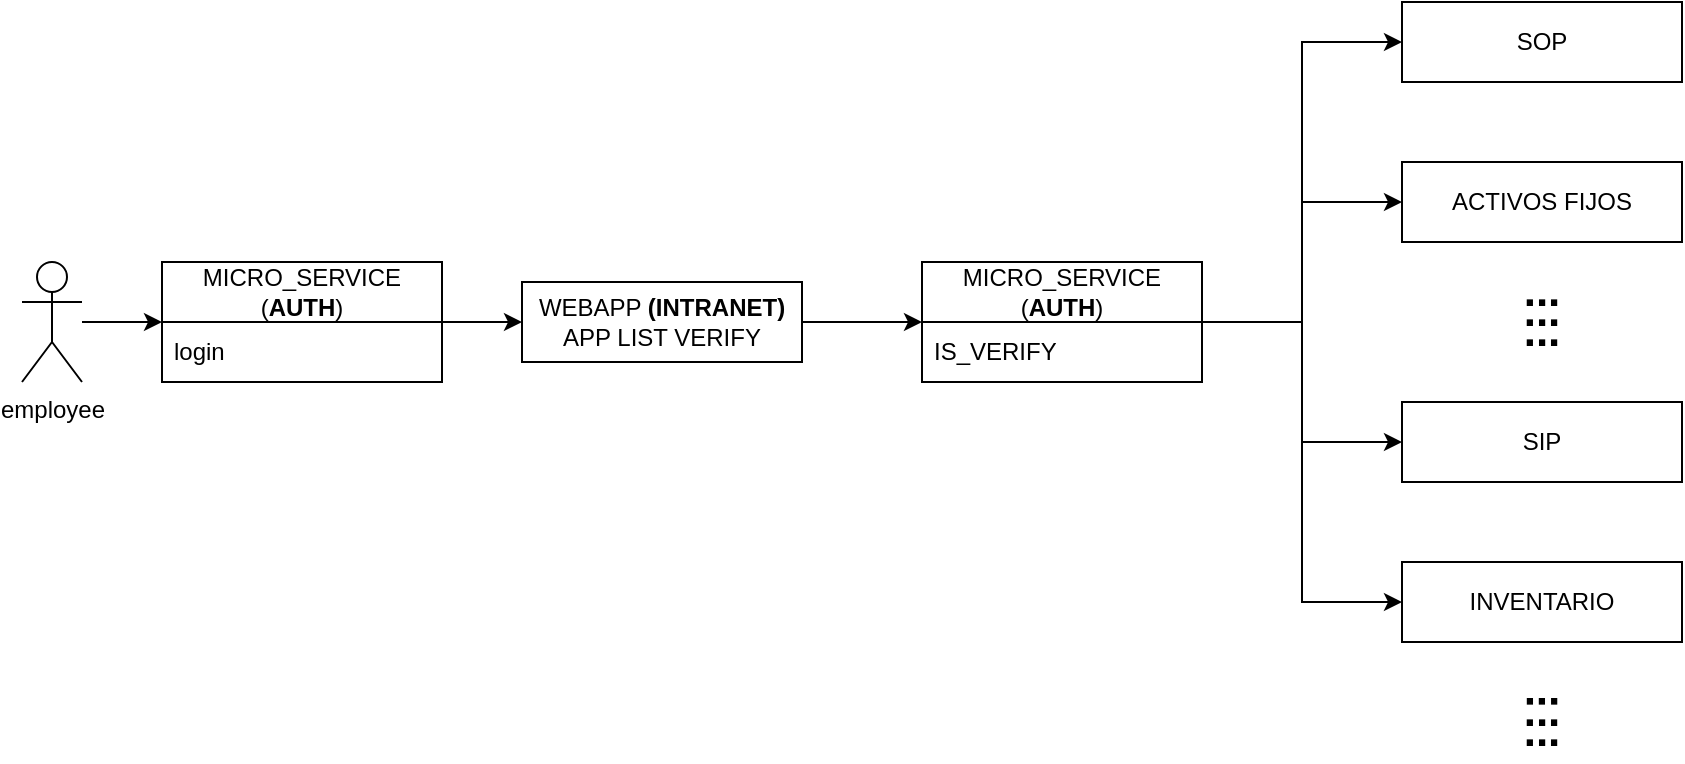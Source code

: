 <mxfile version="24.7.1" type="github">
  <diagram name="Página-1" id="C7X5s_TXmx7Cuf1yzMR7">
    <mxGraphModel dx="954" dy="602" grid="1" gridSize="10" guides="1" tooltips="1" connect="1" arrows="1" fold="1" page="1" pageScale="1" pageWidth="827" pageHeight="1169" math="0" shadow="0">
      <root>
        <mxCell id="0" />
        <mxCell id="1" parent="0" />
        <mxCell id="iApLHhu2YTyOyPPZ7fJf-6" style="edgeStyle=orthogonalEdgeStyle;rounded=0;orthogonalLoop=1;jettySize=auto;html=1;" edge="1" parent="1" source="iApLHhu2YTyOyPPZ7fJf-2" target="iApLHhu2YTyOyPPZ7fJf-8">
          <mxGeometry relative="1" as="geometry">
            <mxPoint x="240" y="230" as="targetPoint" />
          </mxGeometry>
        </mxCell>
        <mxCell id="iApLHhu2YTyOyPPZ7fJf-2" value="employee" style="shape=umlActor;verticalLabelPosition=bottom;verticalAlign=top;html=1;outlineConnect=0;" vertex="1" parent="1">
          <mxGeometry x="80" y="210" width="30" height="60" as="geometry" />
        </mxCell>
        <mxCell id="iApLHhu2YTyOyPPZ7fJf-13" style="edgeStyle=orthogonalEdgeStyle;rounded=0;orthogonalLoop=1;jettySize=auto;html=1;entryX=0;entryY=0.5;entryDx=0;entryDy=0;" edge="1" parent="1" source="iApLHhu2YTyOyPPZ7fJf-8" target="iApLHhu2YTyOyPPZ7fJf-12">
          <mxGeometry relative="1" as="geometry" />
        </mxCell>
        <mxCell id="iApLHhu2YTyOyPPZ7fJf-8" value="MICRO_SERVICE (&lt;b&gt;AUTH&lt;/b&gt;)" style="swimlane;fontStyle=0;childLayout=stackLayout;horizontal=1;startSize=30;horizontalStack=0;resizeParent=1;resizeParentMax=0;resizeLast=0;collapsible=1;marginBottom=0;whiteSpace=wrap;html=1;" vertex="1" parent="1">
          <mxGeometry x="150" y="210" width="140" height="60" as="geometry" />
        </mxCell>
        <mxCell id="iApLHhu2YTyOyPPZ7fJf-9" value="login" style="text;strokeColor=none;fillColor=none;align=left;verticalAlign=middle;spacingLeft=4;spacingRight=4;overflow=hidden;points=[[0,0.5],[1,0.5]];portConstraint=eastwest;rotatable=0;whiteSpace=wrap;html=1;" vertex="1" parent="iApLHhu2YTyOyPPZ7fJf-8">
          <mxGeometry y="30" width="140" height="30" as="geometry" />
        </mxCell>
        <mxCell id="iApLHhu2YTyOyPPZ7fJf-21" value="" style="edgeStyle=orthogonalEdgeStyle;rounded=0;orthogonalLoop=1;jettySize=auto;html=1;" edge="1" parent="1" source="iApLHhu2YTyOyPPZ7fJf-12" target="iApLHhu2YTyOyPPZ7fJf-17">
          <mxGeometry relative="1" as="geometry" />
        </mxCell>
        <mxCell id="iApLHhu2YTyOyPPZ7fJf-12" value="&lt;div&gt;WEBAPP &lt;b&gt;(INTRANET)&lt;/b&gt;&lt;/div&gt;&lt;div&gt;APP LIST VERIFY&lt;b&gt;&lt;br&gt;&lt;/b&gt;&lt;/div&gt;" style="rounded=0;whiteSpace=wrap;html=1;" vertex="1" parent="1">
          <mxGeometry x="330" y="220" width="140" height="40" as="geometry" />
        </mxCell>
        <mxCell id="iApLHhu2YTyOyPPZ7fJf-26" style="edgeStyle=orthogonalEdgeStyle;rounded=0;orthogonalLoop=1;jettySize=auto;html=1;entryX=0;entryY=0.5;entryDx=0;entryDy=0;fontFamily=Helvetica;fontSize=12;fontColor=default;" edge="1" parent="1" source="iApLHhu2YTyOyPPZ7fJf-17" target="iApLHhu2YTyOyPPZ7fJf-25">
          <mxGeometry relative="1" as="geometry" />
        </mxCell>
        <mxCell id="iApLHhu2YTyOyPPZ7fJf-27" style="edgeStyle=orthogonalEdgeStyle;rounded=0;orthogonalLoop=1;jettySize=auto;html=1;entryX=0;entryY=0.5;entryDx=0;entryDy=0;fontFamily=Helvetica;fontSize=12;fontColor=default;" edge="1" parent="1" source="iApLHhu2YTyOyPPZ7fJf-17" target="iApLHhu2YTyOyPPZ7fJf-24">
          <mxGeometry relative="1" as="geometry" />
        </mxCell>
        <mxCell id="iApLHhu2YTyOyPPZ7fJf-28" style="edgeStyle=orthogonalEdgeStyle;rounded=0;orthogonalLoop=1;jettySize=auto;html=1;entryX=0;entryY=0.5;entryDx=0;entryDy=0;fontFamily=Helvetica;fontSize=12;fontColor=default;" edge="1" parent="1" source="iApLHhu2YTyOyPPZ7fJf-17" target="iApLHhu2YTyOyPPZ7fJf-23">
          <mxGeometry relative="1" as="geometry" />
        </mxCell>
        <mxCell id="iApLHhu2YTyOyPPZ7fJf-29" style="edgeStyle=orthogonalEdgeStyle;rounded=0;orthogonalLoop=1;jettySize=auto;html=1;entryX=0;entryY=0.5;entryDx=0;entryDy=0;fontFamily=Helvetica;fontSize=12;fontColor=default;" edge="1" parent="1" source="iApLHhu2YTyOyPPZ7fJf-17" target="iApLHhu2YTyOyPPZ7fJf-22">
          <mxGeometry relative="1" as="geometry" />
        </mxCell>
        <mxCell id="iApLHhu2YTyOyPPZ7fJf-17" value="MICRO_SERVICE&lt;br&gt;(&lt;b&gt;AUTH&lt;/b&gt;)" style="swimlane;fontStyle=0;childLayout=stackLayout;horizontal=1;startSize=30;horizontalStack=0;resizeParent=1;resizeParentMax=0;resizeLast=0;collapsible=1;marginBottom=0;whiteSpace=wrap;html=1;" vertex="1" parent="1">
          <mxGeometry x="530" y="210" width="140" height="60" as="geometry" />
        </mxCell>
        <mxCell id="iApLHhu2YTyOyPPZ7fJf-18" value="IS_VERIFY" style="text;strokeColor=none;fillColor=none;align=left;verticalAlign=middle;spacingLeft=4;spacingRight=4;overflow=hidden;points=[[0,0.5],[1,0.5]];portConstraint=eastwest;rotatable=0;whiteSpace=wrap;html=1;" vertex="1" parent="iApLHhu2YTyOyPPZ7fJf-17">
          <mxGeometry y="30" width="140" height="30" as="geometry" />
        </mxCell>
        <mxCell id="iApLHhu2YTyOyPPZ7fJf-22" value="&lt;div&gt;INVENTARIO&lt;br&gt;&lt;/div&gt;" style="rounded=0;whiteSpace=wrap;html=1;" vertex="1" parent="1">
          <mxGeometry x="770" y="360" width="140" height="40" as="geometry" />
        </mxCell>
        <mxCell id="iApLHhu2YTyOyPPZ7fJf-23" value="&lt;div&gt;SIP&lt;b&gt;&lt;br&gt;&lt;/b&gt;&lt;/div&gt;" style="rounded=0;whiteSpace=wrap;html=1;" vertex="1" parent="1">
          <mxGeometry x="770" y="280" width="140" height="40" as="geometry" />
        </mxCell>
        <mxCell id="iApLHhu2YTyOyPPZ7fJf-24" value="ACTIVOS FIJOS" style="rounded=0;whiteSpace=wrap;html=1;" vertex="1" parent="1">
          <mxGeometry x="770" y="160" width="140" height="40" as="geometry" />
        </mxCell>
        <mxCell id="iApLHhu2YTyOyPPZ7fJf-25" value="SOP" style="rounded=0;whiteSpace=wrap;html=1;" vertex="1" parent="1">
          <mxGeometry x="770" y="80" width="140" height="40" as="geometry" />
        </mxCell>
        <mxCell id="iApLHhu2YTyOyPPZ7fJf-30" value="&lt;b&gt;&lt;font style=&quot;font-size: 22px;&quot;&gt;...&lt;/font&gt;&lt;/b&gt;" style="text;html=1;align=center;verticalAlign=middle;whiteSpace=wrap;rounded=0;fontFamily=Helvetica;fontSize=12;fontColor=default;rotation=-180;" vertex="1" parent="1">
          <mxGeometry x="810" y="420" width="60" height="30" as="geometry" />
        </mxCell>
        <mxCell id="iApLHhu2YTyOyPPZ7fJf-31" value="&lt;b&gt;&lt;font style=&quot;font-size: 22px;&quot;&gt;...&lt;/font&gt;&lt;/b&gt;" style="text;html=1;align=center;verticalAlign=middle;whiteSpace=wrap;rounded=0;fontFamily=Helvetica;fontSize=12;fontColor=default;" vertex="1" parent="1">
          <mxGeometry x="810" y="420" width="60" height="30" as="geometry" />
        </mxCell>
        <mxCell id="iApLHhu2YTyOyPPZ7fJf-32" value="&lt;b&gt;&lt;font style=&quot;font-size: 22px;&quot;&gt;...&lt;/font&gt;&lt;/b&gt;" style="text;html=1;align=center;verticalAlign=middle;whiteSpace=wrap;rounded=0;fontFamily=Helvetica;fontSize=12;fontColor=default;" vertex="1" parent="1">
          <mxGeometry x="810" y="430" width="60" height="30" as="geometry" />
        </mxCell>
        <mxCell id="iApLHhu2YTyOyPPZ7fJf-33" value="&lt;b&gt;&lt;font style=&quot;font-size: 22px;&quot;&gt;...&lt;/font&gt;&lt;/b&gt;" style="text;html=1;align=center;verticalAlign=middle;whiteSpace=wrap;rounded=0;fontFamily=Helvetica;fontSize=12;fontColor=default;" vertex="1" parent="1">
          <mxGeometry x="810" y="210" width="60" height="30" as="geometry" />
        </mxCell>
        <mxCell id="iApLHhu2YTyOyPPZ7fJf-34" value="&lt;b&gt;&lt;font style=&quot;font-size: 22px;&quot;&gt;...&lt;/font&gt;&lt;/b&gt;" style="text;html=1;align=center;verticalAlign=middle;whiteSpace=wrap;rounded=0;fontFamily=Helvetica;fontSize=12;fontColor=default;" vertex="1" parent="1">
          <mxGeometry x="810" y="220" width="60" height="30" as="geometry" />
        </mxCell>
        <mxCell id="iApLHhu2YTyOyPPZ7fJf-35" value="&lt;b&gt;&lt;font style=&quot;font-size: 22px;&quot;&gt;...&lt;/font&gt;&lt;/b&gt;" style="text;html=1;align=center;verticalAlign=middle;whiteSpace=wrap;rounded=0;fontFamily=Helvetica;fontSize=12;fontColor=default;" vertex="1" parent="1">
          <mxGeometry x="810" y="230" width="60" height="30" as="geometry" />
        </mxCell>
      </root>
    </mxGraphModel>
  </diagram>
</mxfile>
